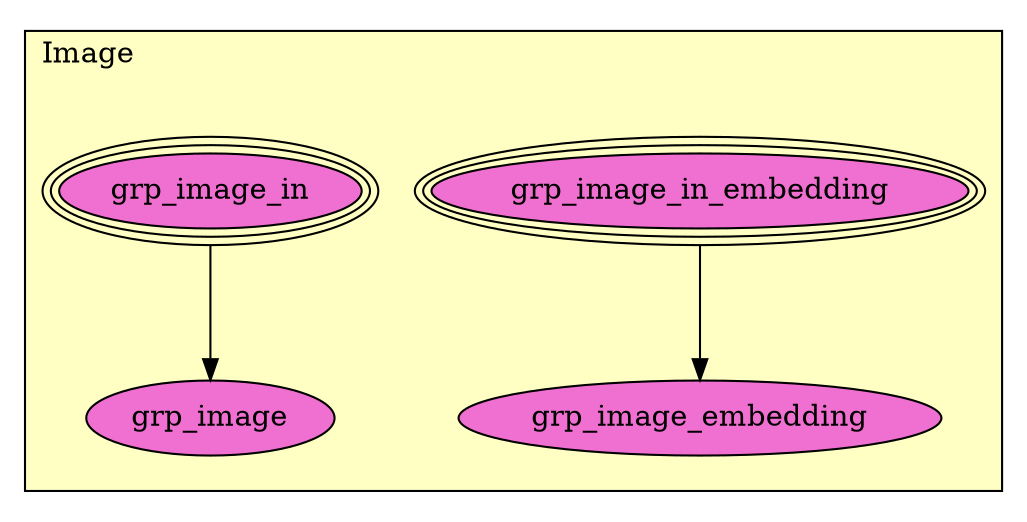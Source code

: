 digraph HoTT_Algebra_Groups_Image {
  graph [ratio=0.5]
  node [style=filled]
Image_grp_image_in_embedding [label="grp_image_in_embedding", URL=<Image.html#grp_image_in_embedding>, peripheries=3, fillcolor="#F070D1"] ;
Image_grp_image_embedding [label="grp_image_embedding", URL=<Image.html#grp_image_embedding>, fillcolor="#F070D1"] ;
Image_grp_image_in [label="grp_image_in", URL=<Image.html#grp_image_in>, peripheries=3, fillcolor="#F070D1"] ;
Image_grp_image [label="grp_image", URL=<Image.html#grp_image>, fillcolor="#F070D1"] ;
  Image_grp_image_in_embedding -> Image_grp_image_embedding [] ;
  Image_grp_image_in -> Image_grp_image [] ;
subgraph cluster_Image { label="Image"; fillcolor="#FFFFC3"; labeljust=l; style=filled 
Image_grp_image; Image_grp_image_in; Image_grp_image_embedding; Image_grp_image_in_embedding; };
} /* END */
